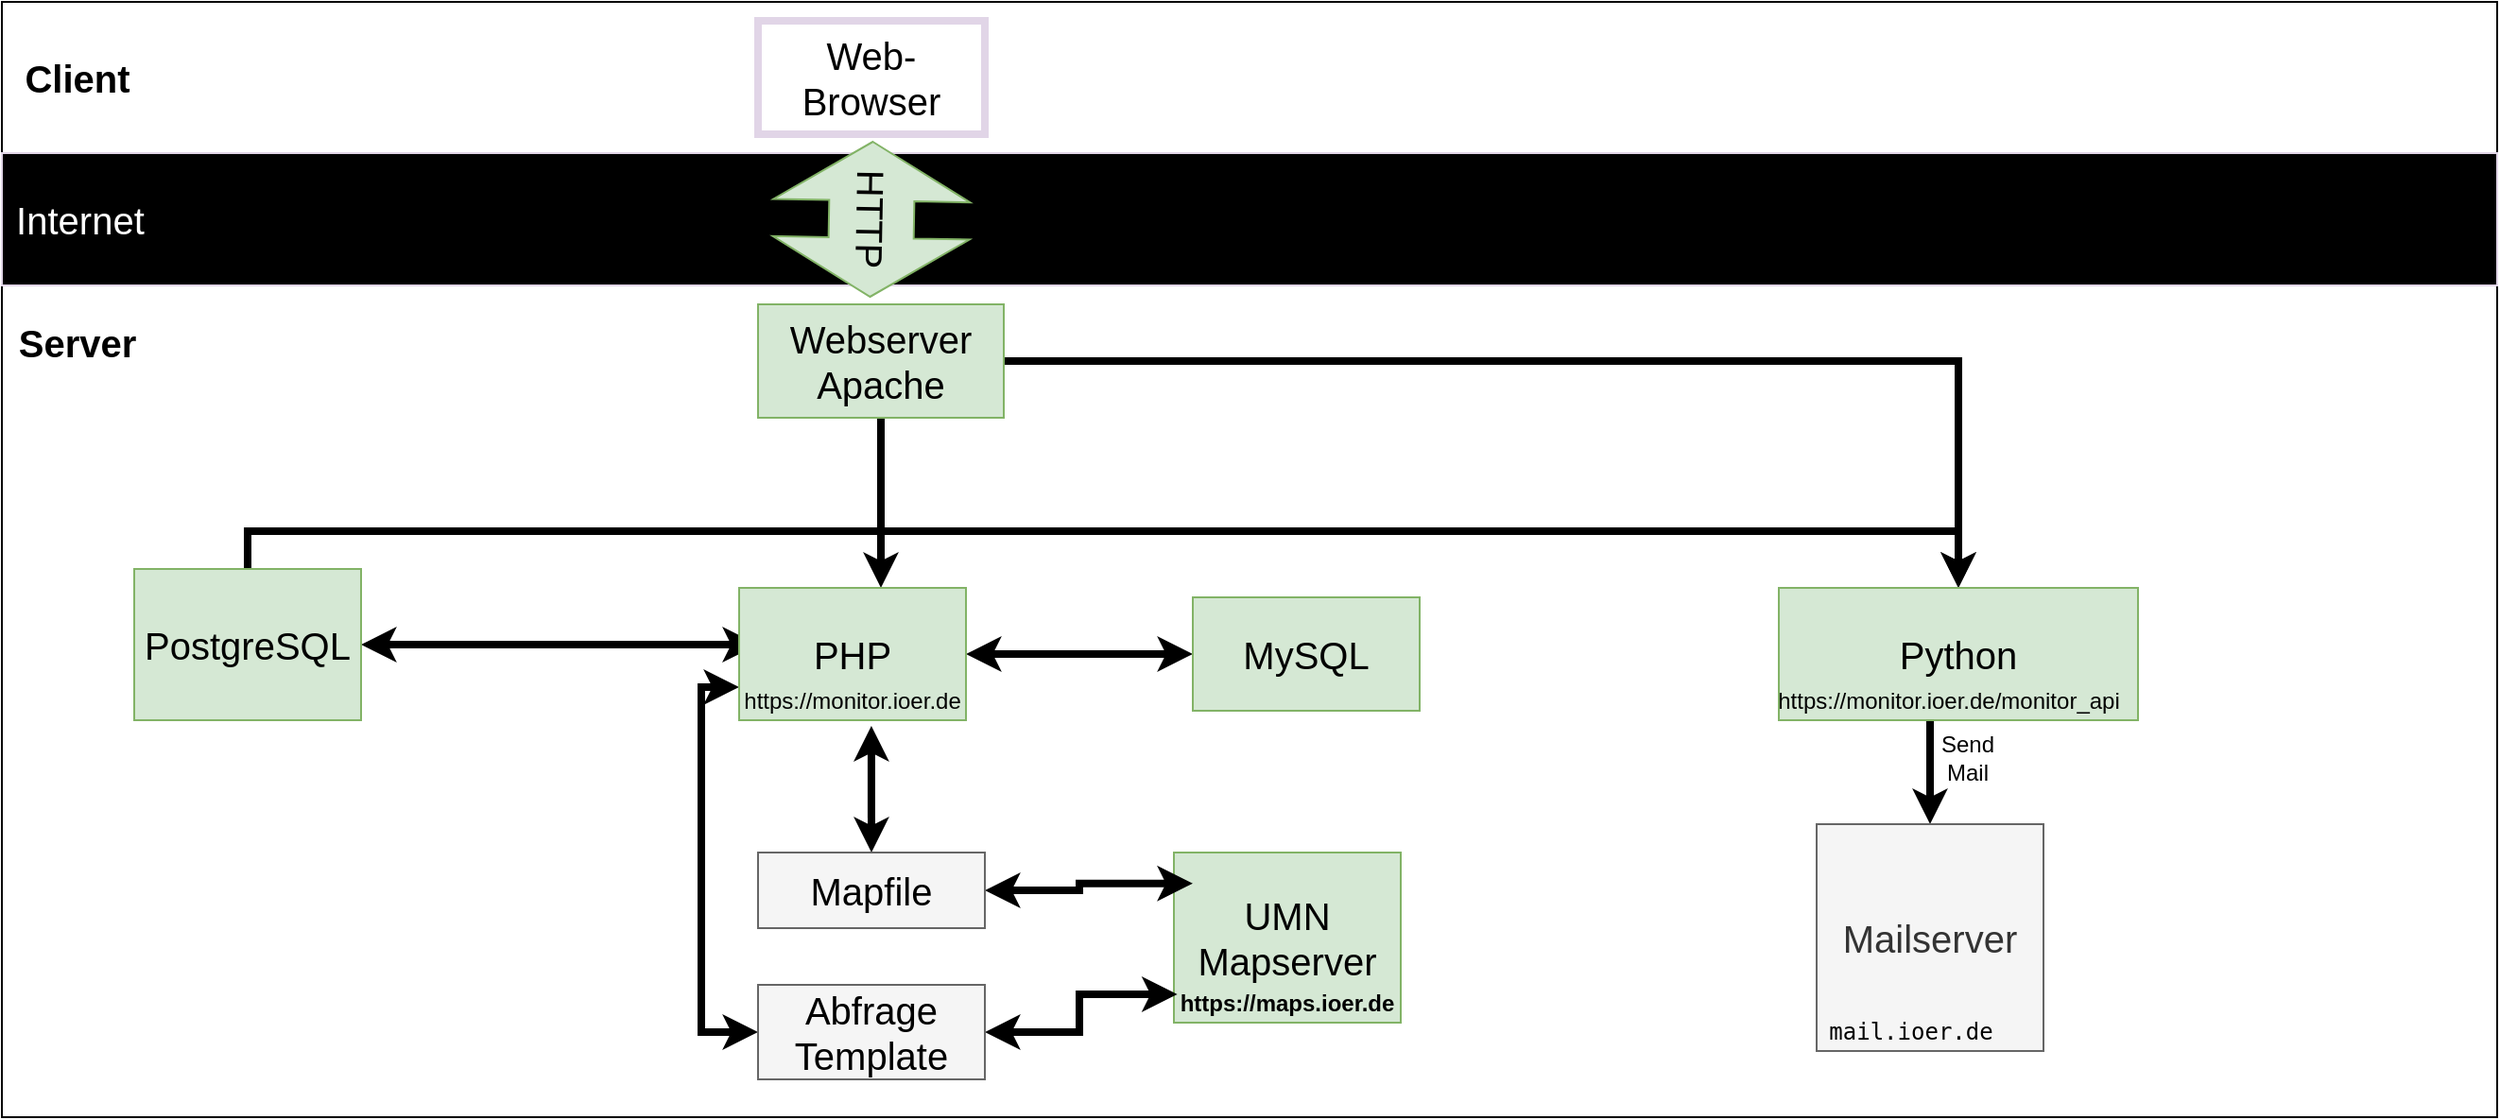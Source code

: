 <mxfile version="10.7.1" type="device"><diagram id="e60e842f-d34f-512b-7928-08deb0b543dc" name="Seite-1"><mxGraphModel dx="1394" dy="848" grid="1" gridSize="10" guides="1" tooltips="1" connect="1" arrows="1" fold="1" page="1" pageScale="1" pageWidth="1654" pageHeight="2336" background="#ffffff" math="0" shadow="0"><root><mxCell id="0"/><mxCell id="1" parent="0"/><mxCell id="3" value="" style="rounded=0;whiteSpace=wrap;html=1;fillColor=#ffffff;fontSize=20;fontColor=#7EA6E0;strokeColor=#000000;" parent="1" vertex="1"><mxGeometry x="40" y="10" width="1320" height="80" as="geometry"/></mxCell><mxCell id="4" value="Client" style="text;html=1;strokeColor=none;fillColor=none;align=center;verticalAlign=middle;whiteSpace=wrap;fontSize=20;fontColor=#000000;fontStyle=1" parent="1" vertex="1"><mxGeometry x="60" y="40" width="40" height="20" as="geometry"/></mxCell><mxCell id="8" value="Web-Browser" style="rounded=0;whiteSpace=wrap;html=1;fillColor=#ffffff;fontSize=20;fontColor=#000000;strokeColor=#E1D5E7;strokeWidth=4;" parent="1" vertex="1"><mxGeometry x="440" y="20" width="120" height="60" as="geometry"/></mxCell><mxCell id="10" value="" style="rounded=0;whiteSpace=wrap;html=1;strokeColor=#000000;strokeWidth=1;fillColor=#ffffff;fontSize=20;fontColor=#000000;" parent="1" vertex="1"><mxGeometry x="40" y="160" width="1320" height="440" as="geometry"/></mxCell><mxCell id="11" value="Server" style="text;html=1;strokeColor=none;fillColor=none;align=center;verticalAlign=middle;whiteSpace=wrap;fontSize=20;fontColor=#000000;fontStyle=1" parent="1" vertex="1"><mxGeometry x="60" y="180" width="40" height="20" as="geometry"/></mxCell><mxCell id="12" value="&lt;div style=&quot;text-align: left&quot;&gt;&lt;span&gt;&amp;nbsp;Internet&lt;/span&gt;&lt;/div&gt;" style="rounded=0;whiteSpace=wrap;html=1;strokeColor=#E1D5E7;strokeWidth=1;fillColor=#000000;fontSize=20;fontColor=#FFFFFF;align=left;" parent="1" vertex="1"><mxGeometry x="40" y="90" width="1320" height="70" as="geometry"/></mxCell><mxCell id="YiwzjvGuxzAWZE5xpFxH-68" style="edgeStyle=orthogonalEdgeStyle;rounded=0;orthogonalLoop=1;jettySize=auto;html=1;exitX=1;exitY=0.5;exitDx=0;exitDy=0;strokeWidth=4;" edge="1" parent="1" source="13" target="YiwzjvGuxzAWZE5xpFxH-66"><mxGeometry relative="1" as="geometry"/></mxCell><mxCell id="YiwzjvGuxzAWZE5xpFxH-69" style="edgeStyle=orthogonalEdgeStyle;rounded=0;orthogonalLoop=1;jettySize=auto;html=1;exitX=0.5;exitY=1;exitDx=0;exitDy=0;entryX=0.625;entryY=0;entryDx=0;entryDy=0;entryPerimeter=0;jumpSize=7;strokeWidth=4;" edge="1" parent="1" source="13" target="35"><mxGeometry relative="1" as="geometry"/></mxCell><mxCell id="13" value="Webserver Apache" style="rounded=0;whiteSpace=wrap;html=1;strokeColor=#82b366;strokeWidth=1;fillColor=#d5e8d4;fontSize=20;fontColor=#000000;" parent="1" vertex="1"><mxGeometry x="440" y="170" width="130" height="60" as="geometry"/></mxCell><mxCell id="58" style="edgeStyle=orthogonalEdgeStyle;rounded=0;html=1;exitX=1;exitY=0.5;entryX=0.083;entryY=0.429;entryPerimeter=0;startArrow=classic;startFill=1;endArrow=classic;endFill=1;jettySize=auto;orthogonalLoop=1;strokeColor=#000000;strokeWidth=4;fontSize=20;fontColor=#FFFFFF;" parent="1" source="17" target="35" edge="1"><mxGeometry relative="1" as="geometry"/></mxCell><mxCell id="YiwzjvGuxzAWZE5xpFxH-70" style="edgeStyle=orthogonalEdgeStyle;rounded=0;jumpSize=7;orthogonalLoop=1;jettySize=auto;html=1;exitX=0.5;exitY=0;exitDx=0;exitDy=0;entryX=0.5;entryY=0;entryDx=0;entryDy=0;strokeWidth=4;" edge="1" parent="1" source="17" target="YiwzjvGuxzAWZE5xpFxH-66"><mxGeometry relative="1" as="geometry"/></mxCell><mxCell id="17" value="PostgreSQL" style="rounded=0;whiteSpace=wrap;html=1;strokeColor=#82b366;strokeWidth=1;fillColor=#d5e8d4;fontSize=20;fontColor=#000000;" parent="1" vertex="1"><mxGeometry x="110" y="310" width="120" height="80" as="geometry"/></mxCell><mxCell id="19" value="UMN Mapserver" style="rounded=0;whiteSpace=wrap;html=1;strokeColor=#82b366;strokeWidth=1;fillColor=#d5e8d4;fontSize=20;fontColor=#000000;" parent="1" vertex="1"><mxGeometry x="660" y="460" width="120" height="90" as="geometry"/></mxCell><mxCell id="59" style="edgeStyle=orthogonalEdgeStyle;rounded=0;html=1;exitX=1;exitY=0.5;entryX=0.083;entryY=0.182;entryPerimeter=0;startArrow=classic;startFill=1;endArrow=classic;endFill=1;jettySize=auto;orthogonalLoop=1;strokeColor=#000000;strokeWidth=4;fontSize=20;fontColor=#FFFFFF;" parent="1" source="20" target="19" edge="1"><mxGeometry relative="1" as="geometry"/></mxCell><mxCell id="61" style="edgeStyle=orthogonalEdgeStyle;rounded=0;html=1;exitX=0.5;exitY=0;entryX=0.583;entryY=1.043;entryPerimeter=0;startArrow=classic;startFill=1;endArrow=classic;endFill=1;jettySize=auto;orthogonalLoop=1;strokeColor=#000000;strokeWidth=4;fontSize=20;fontColor=#FFFFFF;entryDx=0;entryDy=0;" parent="1" source="20" target="35" edge="1"><mxGeometry relative="1" as="geometry"/></mxCell><mxCell id="20" value="Mapfile" style="rounded=0;whiteSpace=wrap;html=1;strokeColor=#666666;strokeWidth=1;fillColor=#f5f5f5;fontSize=20;fontColor=#000000;" parent="1" vertex="1"><mxGeometry x="440" y="460" width="120" height="40" as="geometry"/></mxCell><mxCell id="60" style="edgeStyle=orthogonalEdgeStyle;rounded=0;html=1;exitX=1;exitY=0.5;entryX=0.015;entryY=0.833;entryPerimeter=0;startArrow=classic;startFill=1;endArrow=classic;endFill=1;jettySize=auto;orthogonalLoop=1;strokeColor=#000000;strokeWidth=4;fontSize=20;fontColor=#FFFFFF;" parent="1" source="21" target="19" edge="1"><mxGeometry relative="1" as="geometry"/></mxCell><mxCell id="62" style="edgeStyle=orthogonalEdgeStyle;rounded=0;html=1;exitX=0;exitY=0.5;entryX=0;entryY=0.75;startArrow=classic;startFill=1;endArrow=classic;endFill=1;jettySize=auto;orthogonalLoop=1;strokeColor=#000000;strokeWidth=4;fontSize=20;fontColor=#FFFFFF;" parent="1" source="21" target="35" edge="1"><mxGeometry relative="1" as="geometry"/></mxCell><mxCell id="21" value="Abfrage Template" style="rounded=0;whiteSpace=wrap;html=1;strokeColor=#666666;strokeWidth=1;fillColor=#f5f5f5;fontSize=20;fontColor=#000000;" parent="1" vertex="1"><mxGeometry x="440" y="530" width="120" height="50" as="geometry"/></mxCell><mxCell id="55" style="edgeStyle=orthogonalEdgeStyle;rounded=0;html=1;exitX=0;exitY=0.5;startArrow=classic;startFill=1;endArrow=classic;endFill=1;jettySize=auto;orthogonalLoop=1;strokeColor=#000000;strokeWidth=4;fontSize=20;fontColor=#FFFFFF;" parent="1" source="31" target="35" edge="1"><mxGeometry relative="1" as="geometry"/></mxCell><mxCell id="31" value="MySQL" style="rounded=0;whiteSpace=wrap;html=1;strokeColor=#82b366;strokeWidth=1;fillColor=#d5e8d4;fontSize=20;fontColor=#000000;" parent="1" vertex="1"><mxGeometry x="670" y="325" width="120" height="60" as="geometry"/></mxCell><mxCell id="35" value="PHP" style="rounded=0;whiteSpace=wrap;html=1;strokeColor=#82b366;strokeWidth=1;fillColor=#d5e8d4;fontSize=20;fontColor=#000000;" parent="1" vertex="1"><mxGeometry x="430" y="320" width="120" height="70" as="geometry"/></mxCell><mxCell id="42" value="HTTP" style="shape=doubleArrow;whiteSpace=wrap;html=1;strokeColor=#82b366;strokeWidth=1;fillColor=#d5e8d4;fontSize=20;fontColor=#000000;rotation=91;arrowWidth=0.433;arrowSize=0.38;" parent="1" vertex="1"><mxGeometry x="459" y="73" width="82" height="104" as="geometry"/></mxCell><mxCell id="YiwzjvGuxzAWZE5xpFxH-65" value="https://maps.ioer.de" style="text;html=1;strokeColor=none;fillColor=none;align=center;verticalAlign=middle;whiteSpace=wrap;rounded=0;fontStyle=1" vertex="1" parent="1"><mxGeometry x="700" y="530" width="40" height="20" as="geometry"/></mxCell><mxCell id="YiwzjvGuxzAWZE5xpFxH-73" style="edgeStyle=orthogonalEdgeStyle;rounded=0;jumpSize=7;orthogonalLoop=1;jettySize=auto;html=1;exitX=0.25;exitY=1;exitDx=0;exitDy=0;strokeWidth=4;fontSize=20;" edge="1" parent="1" source="YiwzjvGuxzAWZE5xpFxH-81" target="YiwzjvGuxzAWZE5xpFxH-71"><mxGeometry relative="1" as="geometry"><Array as="points"/></mxGeometry></mxCell><mxCell id="YiwzjvGuxzAWZE5xpFxH-66" value="Python" style="rounded=0;whiteSpace=wrap;html=1;strokeColor=#82b366;strokeWidth=1;fillColor=#d5e8d4;fontSize=20;fontColor=#000000;" vertex="1" parent="1"><mxGeometry x="980" y="320" width="190" height="70" as="geometry"/></mxCell><mxCell id="YiwzjvGuxzAWZE5xpFxH-71" value="Mailserver" style="whiteSpace=wrap;html=1;aspect=fixed;fontSize=20;fillColor=#f5f5f5;strokeColor=#666666;fontColor=#333333;" vertex="1" parent="1"><mxGeometry x="1000" y="445" width="120" height="120" as="geometry"/></mxCell><mxCell id="YiwzjvGuxzAWZE5xpFxH-74" value="&lt;pre style=&quot;font-size: 12px;&quot;&gt;&lt;span style=&quot;font-size: 12px;&quot;&gt;mail.ioer.de&lt;/span&gt;&lt;/pre&gt;" style="text;html=1;strokeColor=none;fillColor=none;align=center;verticalAlign=middle;whiteSpace=wrap;rounded=0;fontSize=12;" vertex="1" parent="1"><mxGeometry x="1030" y="545" width="40" height="20" as="geometry"/></mxCell><mxCell id="YiwzjvGuxzAWZE5xpFxH-80" value="Send Mail" style="text;html=1;strokeColor=none;fillColor=none;align=center;verticalAlign=middle;whiteSpace=wrap;rounded=0;fontSize=12;" vertex="1" parent="1"><mxGeometry x="1060" y="400" width="40" height="20" as="geometry"/></mxCell><mxCell id="YiwzjvGuxzAWZE5xpFxH-81" value="https://monitor.ioer.de/monitor_api" style="text;strokeColor=none;fillColor=none;align=center;verticalAlign=middle;rounded=0;fontSize=12;whiteSpace=wrap;" vertex="1" parent="1"><mxGeometry x="1050" y="370" width="40" height="20" as="geometry"/></mxCell><mxCell id="YiwzjvGuxzAWZE5xpFxH-83" value="https://monitor.ioer.de" style="text;html=1;strokeColor=none;fillColor=none;align=center;verticalAlign=middle;whiteSpace=wrap;rounded=0;fontSize=12;" vertex="1" parent="1"><mxGeometry x="490" y="370" height="20" as="geometry"/></mxCell></root></mxGraphModel></diagram></mxfile>
